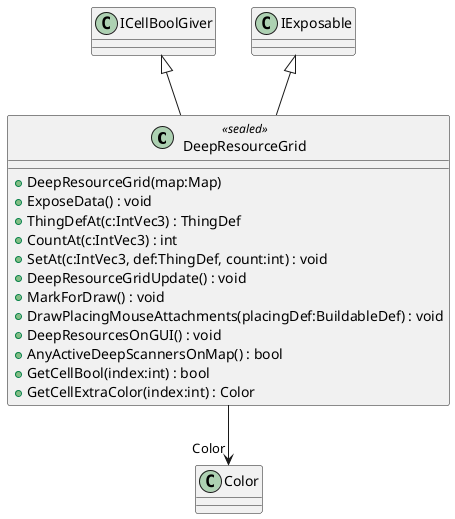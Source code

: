 @startuml
class DeepResourceGrid <<sealed>> {
    + DeepResourceGrid(map:Map)
    + ExposeData() : void
    + ThingDefAt(c:IntVec3) : ThingDef
    + CountAt(c:IntVec3) : int
    + SetAt(c:IntVec3, def:ThingDef, count:int) : void
    + DeepResourceGridUpdate() : void
    + MarkForDraw() : void
    + DrawPlacingMouseAttachments(placingDef:BuildableDef) : void
    + DeepResourcesOnGUI() : void
    + AnyActiveDeepScannersOnMap() : bool
    + GetCellBool(index:int) : bool
    + GetCellExtraColor(index:int) : Color
}
ICellBoolGiver <|-- DeepResourceGrid
IExposable <|-- DeepResourceGrid
DeepResourceGrid --> "Color" Color
@enduml
